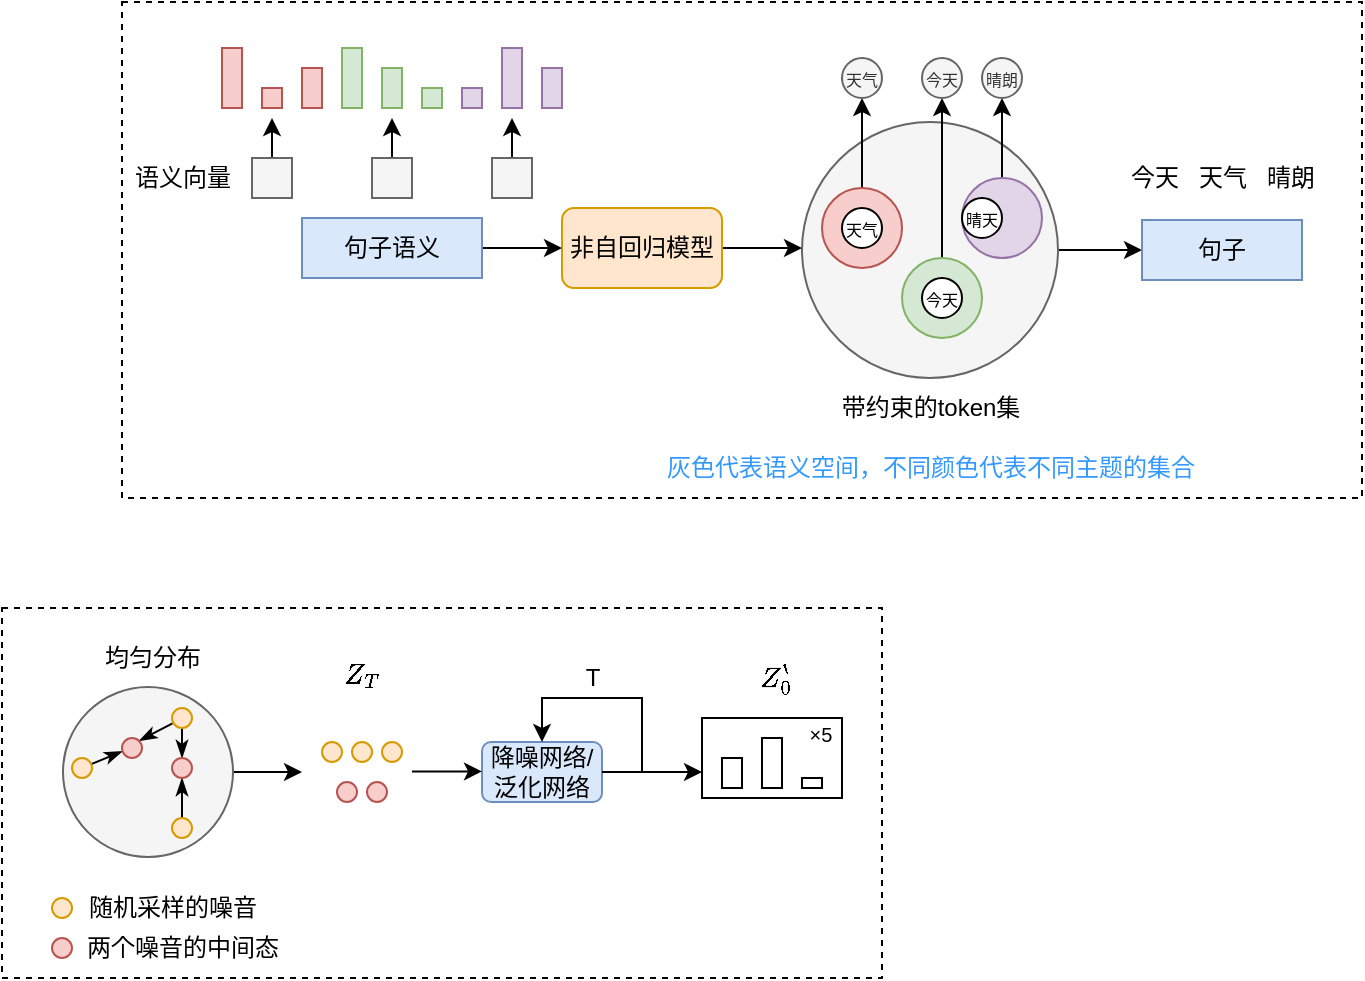 <mxfile version="22.1.11" type="github">
  <diagram id="4fPpH7xEawf0aa1dmbMA" name="第 1 页">
    <mxGraphModel dx="1636" dy="459" grid="1" gridSize="10" guides="1" tooltips="1" connect="1" arrows="1" fold="1" page="1" pageScale="1" pageWidth="827" pageHeight="1169" math="1" shadow="0">
      <root>
        <mxCell id="0" />
        <mxCell id="1" parent="0" />
        <mxCell id="B4wExWWX4ZR2XhvDZzct-127" value="" style="rounded=0;whiteSpace=wrap;html=1;dashed=1;" vertex="1" parent="1">
          <mxGeometry x="-760" y="615" width="440" height="185" as="geometry" />
        </mxCell>
        <mxCell id="B4wExWWX4ZR2XhvDZzct-125" value="" style="rounded=0;whiteSpace=wrap;html=1;" vertex="1" parent="1">
          <mxGeometry x="-410" y="670" width="70" height="40" as="geometry" />
        </mxCell>
        <mxCell id="B4wExWWX4ZR2XhvDZzct-76" value="" style="rounded=0;whiteSpace=wrap;html=1;dashed=1;" vertex="1" parent="1">
          <mxGeometry x="-700" y="312" width="620" height="248" as="geometry" />
        </mxCell>
        <mxCell id="B4wExWWX4ZR2XhvDZzct-48" style="edgeStyle=orthogonalEdgeStyle;rounded=0;orthogonalLoop=1;jettySize=auto;html=1;entryX=0;entryY=0.5;entryDx=0;entryDy=0;" edge="1" parent="1" source="B4wExWWX4ZR2XhvDZzct-20" target="B4wExWWX4ZR2XhvDZzct-26">
          <mxGeometry relative="1" as="geometry" />
        </mxCell>
        <mxCell id="B4wExWWX4ZR2XhvDZzct-20" value="" style="ellipse;whiteSpace=wrap;html=1;aspect=fixed;fillColor=#f5f5f5;fontColor=#333333;strokeColor=#666666;" vertex="1" parent="1">
          <mxGeometry x="-360" y="372" width="128" height="128" as="geometry" />
        </mxCell>
        <mxCell id="B4wExWWX4ZR2XhvDZzct-49" style="edgeStyle=orthogonalEdgeStyle;rounded=0;orthogonalLoop=1;jettySize=auto;html=1;entryX=0.5;entryY=1;entryDx=0;entryDy=0;" edge="1" parent="1" source="B4wExWWX4ZR2XhvDZzct-46" target="B4wExWWX4ZR2XhvDZzct-51">
          <mxGeometry relative="1" as="geometry">
            <mxPoint x="-280" y="360" as="targetPoint" />
          </mxGeometry>
        </mxCell>
        <mxCell id="B4wExWWX4ZR2XhvDZzct-46" value="" style="ellipse;whiteSpace=wrap;html=1;aspect=fixed;fillColor=#e1d5e7;strokeColor=#9673a6;" vertex="1" parent="1">
          <mxGeometry x="-280" y="400" width="40" height="40" as="geometry" />
        </mxCell>
        <mxCell id="B4wExWWX4ZR2XhvDZzct-52" style="edgeStyle=orthogonalEdgeStyle;rounded=0;orthogonalLoop=1;jettySize=auto;html=1;" edge="1" parent="1" source="B4wExWWX4ZR2XhvDZzct-45">
          <mxGeometry relative="1" as="geometry">
            <mxPoint x="-290" y="360" as="targetPoint" />
          </mxGeometry>
        </mxCell>
        <mxCell id="B4wExWWX4ZR2XhvDZzct-45" value="" style="ellipse;whiteSpace=wrap;html=1;aspect=fixed;fillColor=#d5e8d4;strokeColor=#82b366;" vertex="1" parent="1">
          <mxGeometry x="-310" y="440" width="40" height="40" as="geometry" />
        </mxCell>
        <mxCell id="B4wExWWX4ZR2XhvDZzct-53" style="edgeStyle=orthogonalEdgeStyle;rounded=0;orthogonalLoop=1;jettySize=auto;html=1;" edge="1" parent="1" source="B4wExWWX4ZR2XhvDZzct-44">
          <mxGeometry relative="1" as="geometry">
            <mxPoint x="-330" y="360" as="targetPoint" />
          </mxGeometry>
        </mxCell>
        <mxCell id="B4wExWWX4ZR2XhvDZzct-44" value="" style="ellipse;whiteSpace=wrap;html=1;aspect=fixed;fillColor=#f8cecc;strokeColor=#b85450;" vertex="1" parent="1">
          <mxGeometry x="-350" y="405" width="40" height="40" as="geometry" />
        </mxCell>
        <mxCell id="B4wExWWX4ZR2XhvDZzct-34" style="edgeStyle=orthogonalEdgeStyle;rounded=0;orthogonalLoop=1;jettySize=auto;html=1;" edge="1" parent="1" source="B4wExWWX4ZR2XhvDZzct-19">
          <mxGeometry relative="1" as="geometry">
            <mxPoint x="-360" y="435" as="targetPoint" />
          </mxGeometry>
        </mxCell>
        <mxCell id="B4wExWWX4ZR2XhvDZzct-19" value="非自回归模型" style="rounded=1;whiteSpace=wrap;html=1;fillColor=#ffe6cc;strokeColor=#d79b00;" vertex="1" parent="1">
          <mxGeometry x="-480" y="415" width="80" height="40" as="geometry" />
        </mxCell>
        <mxCell id="B4wExWWX4ZR2XhvDZzct-22" style="edgeStyle=orthogonalEdgeStyle;rounded=0;orthogonalLoop=1;jettySize=auto;html=1;entryX=0;entryY=0.5;entryDx=0;entryDy=0;" edge="1" parent="1" source="B4wExWWX4ZR2XhvDZzct-21" target="B4wExWWX4ZR2XhvDZzct-19">
          <mxGeometry relative="1" as="geometry" />
        </mxCell>
        <mxCell id="B4wExWWX4ZR2XhvDZzct-21" value="句子语义" style="rounded=0;whiteSpace=wrap;html=1;fillColor=#dae8fc;strokeColor=#6c8ebf;" vertex="1" parent="1">
          <mxGeometry x="-610" y="420" width="90" height="30" as="geometry" />
        </mxCell>
        <mxCell id="B4wExWWX4ZR2XhvDZzct-26" value="句子" style="rounded=0;whiteSpace=wrap;html=1;fillColor=#dae8fc;strokeColor=#6c8ebf;" vertex="1" parent="1">
          <mxGeometry x="-190" y="421" width="80" height="30" as="geometry" />
        </mxCell>
        <mxCell id="B4wExWWX4ZR2XhvDZzct-33" value="今天&amp;nbsp; &amp;nbsp;天气&amp;nbsp; &amp;nbsp;晴朗" style="text;html=1;align=center;verticalAlign=middle;resizable=0;points=[];autosize=1;strokeColor=none;fillColor=none;" vertex="1" parent="1">
          <mxGeometry x="-210" y="385" width="120" height="30" as="geometry" />
        </mxCell>
        <mxCell id="B4wExWWX4ZR2XhvDZzct-38" value="&lt;font style=&quot;font-size: 8px;&quot;&gt;今天&lt;/font&gt;" style="ellipse;whiteSpace=wrap;html=1;aspect=fixed;" vertex="1" parent="1">
          <mxGeometry x="-300" y="450" width="20" height="20" as="geometry" />
        </mxCell>
        <mxCell id="B4wExWWX4ZR2XhvDZzct-40" value="&lt;font style=&quot;font-size: 8px;&quot;&gt;天气&lt;/font&gt;" style="ellipse;whiteSpace=wrap;html=1;aspect=fixed;" vertex="1" parent="1">
          <mxGeometry x="-340" y="415" width="20" height="20" as="geometry" />
        </mxCell>
        <mxCell id="B4wExWWX4ZR2XhvDZzct-43" value="&lt;font style=&quot;font-size: 8px;&quot;&gt;晴天&lt;/font&gt;" style="ellipse;whiteSpace=wrap;html=1;aspect=fixed;" vertex="1" parent="1">
          <mxGeometry x="-280" y="410" width="20" height="20" as="geometry" />
        </mxCell>
        <mxCell id="B4wExWWX4ZR2XhvDZzct-51" value="&lt;font style=&quot;font-size: 8px;&quot;&gt;晴朗&lt;/font&gt;" style="ellipse;whiteSpace=wrap;html=1;aspect=fixed;fillColor=#f5f5f5;fontColor=#333333;strokeColor=#666666;" vertex="1" parent="1">
          <mxGeometry x="-270" y="340" width="20" height="20" as="geometry" />
        </mxCell>
        <mxCell id="B4wExWWX4ZR2XhvDZzct-54" value="&lt;font style=&quot;font-size: 8px;&quot;&gt;今天&lt;/font&gt;" style="ellipse;whiteSpace=wrap;html=1;aspect=fixed;fillColor=#f5f5f5;strokeColor=#666666;fontColor=#333333;" vertex="1" parent="1">
          <mxGeometry x="-300" y="340" width="20" height="20" as="geometry" />
        </mxCell>
        <mxCell id="B4wExWWX4ZR2XhvDZzct-55" value="&lt;font style=&quot;font-size: 8px;&quot;&gt;天气&lt;/font&gt;" style="ellipse;whiteSpace=wrap;html=1;aspect=fixed;fillColor=#f5f5f5;strokeColor=#666666;fontColor=#333333;" vertex="1" parent="1">
          <mxGeometry x="-340" y="340" width="20" height="20" as="geometry" />
        </mxCell>
        <mxCell id="B4wExWWX4ZR2XhvDZzct-56" value="带约束的token集" style="text;html=1;align=center;verticalAlign=middle;resizable=0;points=[];autosize=1;strokeColor=none;fillColor=none;" vertex="1" parent="1">
          <mxGeometry x="-351" y="500" width="110" height="30" as="geometry" />
        </mxCell>
        <mxCell id="B4wExWWX4ZR2XhvDZzct-58" value="&lt;font color=&quot;#3399ff&quot;&gt;灰色代表语义空间，不同颜色代表不同主题的集合&lt;/font&gt;" style="text;html=1;align=center;verticalAlign=middle;resizable=0;points=[];autosize=1;strokeColor=none;fillColor=none;" vertex="1" parent="1">
          <mxGeometry x="-441" y="530" width="290" height="30" as="geometry" />
        </mxCell>
        <mxCell id="B4wExWWX4ZR2XhvDZzct-75" style="edgeStyle=orthogonalEdgeStyle;rounded=0;orthogonalLoop=1;jettySize=auto;html=1;" edge="1" parent="1" source="B4wExWWX4ZR2XhvDZzct-59">
          <mxGeometry relative="1" as="geometry">
            <mxPoint x="-625" y="370" as="targetPoint" />
          </mxGeometry>
        </mxCell>
        <mxCell id="B4wExWWX4ZR2XhvDZzct-59" value="" style="rounded=0;whiteSpace=wrap;html=1;fillColor=#f5f5f5;fontColor=#333333;strokeColor=#666666;" vertex="1" parent="1">
          <mxGeometry x="-635" y="390" width="20" height="20" as="geometry" />
        </mxCell>
        <mxCell id="B4wExWWX4ZR2XhvDZzct-64" style="edgeStyle=orthogonalEdgeStyle;rounded=0;orthogonalLoop=1;jettySize=auto;html=1;" edge="1" parent="1" source="B4wExWWX4ZR2XhvDZzct-60">
          <mxGeometry relative="1" as="geometry">
            <mxPoint x="-565" y="370" as="targetPoint" />
          </mxGeometry>
        </mxCell>
        <mxCell id="B4wExWWX4ZR2XhvDZzct-60" value="" style="rounded=0;whiteSpace=wrap;html=1;fillColor=#f5f5f5;fontColor=#333333;strokeColor=#666666;" vertex="1" parent="1">
          <mxGeometry x="-575" y="390" width="20" height="20" as="geometry" />
        </mxCell>
        <mxCell id="B4wExWWX4ZR2XhvDZzct-65" style="edgeStyle=orthogonalEdgeStyle;rounded=0;orthogonalLoop=1;jettySize=auto;html=1;" edge="1" parent="1" source="B4wExWWX4ZR2XhvDZzct-61">
          <mxGeometry relative="1" as="geometry">
            <mxPoint x="-505" y="370" as="targetPoint" />
          </mxGeometry>
        </mxCell>
        <mxCell id="B4wExWWX4ZR2XhvDZzct-61" value="" style="rounded=0;whiteSpace=wrap;html=1;fillColor=#f5f5f5;fontColor=#333333;strokeColor=#666666;" vertex="1" parent="1">
          <mxGeometry x="-515" y="390" width="20" height="20" as="geometry" />
        </mxCell>
        <mxCell id="B4wExWWX4ZR2XhvDZzct-62" value="语义向量" style="text;html=1;align=center;verticalAlign=middle;resizable=0;points=[];autosize=1;strokeColor=none;fillColor=none;" vertex="1" parent="1">
          <mxGeometry x="-705" y="385" width="70" height="30" as="geometry" />
        </mxCell>
        <mxCell id="B4wExWWX4ZR2XhvDZzct-66" value="" style="rounded=0;whiteSpace=wrap;html=1;fillColor=#f8cecc;strokeColor=#b85450;" vertex="1" parent="1">
          <mxGeometry x="-650" y="335" width="10" height="30" as="geometry" />
        </mxCell>
        <mxCell id="B4wExWWX4ZR2XhvDZzct-67" value="" style="rounded=0;whiteSpace=wrap;html=1;fillColor=#f8cecc;strokeColor=#b85450;" vertex="1" parent="1">
          <mxGeometry x="-630" y="355" width="10" height="10" as="geometry" />
        </mxCell>
        <mxCell id="B4wExWWX4ZR2XhvDZzct-68" value="" style="rounded=0;whiteSpace=wrap;html=1;fillColor=#f8cecc;strokeColor=#b85450;" vertex="1" parent="1">
          <mxGeometry x="-610" y="345" width="10" height="20" as="geometry" />
        </mxCell>
        <mxCell id="B4wExWWX4ZR2XhvDZzct-69" value="" style="rounded=0;whiteSpace=wrap;html=1;fillColor=#d5e8d4;strokeColor=#82b366;" vertex="1" parent="1">
          <mxGeometry x="-590" y="335" width="10" height="30" as="geometry" />
        </mxCell>
        <mxCell id="B4wExWWX4ZR2XhvDZzct-70" value="" style="rounded=0;whiteSpace=wrap;html=1;fillColor=#d5e8d4;strokeColor=#82b366;" vertex="1" parent="1">
          <mxGeometry x="-570" y="345" width="10" height="20" as="geometry" />
        </mxCell>
        <mxCell id="B4wExWWX4ZR2XhvDZzct-71" value="" style="rounded=0;whiteSpace=wrap;html=1;fillColor=#d5e8d4;strokeColor=#82b366;" vertex="1" parent="1">
          <mxGeometry x="-550" y="355" width="10" height="10" as="geometry" />
        </mxCell>
        <mxCell id="B4wExWWX4ZR2XhvDZzct-72" value="" style="rounded=0;whiteSpace=wrap;html=1;fillColor=#e1d5e7;strokeColor=#9673a6;" vertex="1" parent="1">
          <mxGeometry x="-530" y="355" width="10" height="10" as="geometry" />
        </mxCell>
        <mxCell id="B4wExWWX4ZR2XhvDZzct-73" value="" style="rounded=0;whiteSpace=wrap;html=1;fillColor=#e1d5e7;strokeColor=#9673a6;" vertex="1" parent="1">
          <mxGeometry x="-510" y="335" width="10" height="30" as="geometry" />
        </mxCell>
        <mxCell id="B4wExWWX4ZR2XhvDZzct-74" value="" style="rounded=0;whiteSpace=wrap;html=1;fillColor=#e1d5e7;strokeColor=#9673a6;" vertex="1" parent="1">
          <mxGeometry x="-490" y="345" width="10" height="20" as="geometry" />
        </mxCell>
        <mxCell id="B4wExWWX4ZR2XhvDZzct-122" style="edgeStyle=orthogonalEdgeStyle;rounded=0;orthogonalLoop=1;jettySize=auto;html=1;" edge="1" parent="1" source="B4wExWWX4ZR2XhvDZzct-78">
          <mxGeometry relative="1" as="geometry">
            <mxPoint x="-410" y="697" as="targetPoint" />
          </mxGeometry>
        </mxCell>
        <mxCell id="B4wExWWX4ZR2XhvDZzct-78" value="降噪网络/泛化网络" style="rounded=1;whiteSpace=wrap;html=1;fillColor=#dae8fc;strokeColor=#6c8ebf;" vertex="1" parent="1">
          <mxGeometry x="-520" y="682" width="60" height="30" as="geometry" />
        </mxCell>
        <mxCell id="B4wExWWX4ZR2XhvDZzct-110" style="edgeStyle=orthogonalEdgeStyle;rounded=0;orthogonalLoop=1;jettySize=auto;html=1;" edge="1" parent="1" source="B4wExWWX4ZR2XhvDZzct-79">
          <mxGeometry relative="1" as="geometry">
            <mxPoint x="-610" y="697" as="targetPoint" />
          </mxGeometry>
        </mxCell>
        <mxCell id="B4wExWWX4ZR2XhvDZzct-79" value="" style="ellipse;whiteSpace=wrap;html=1;aspect=fixed;fillColor=#f5f5f5;fontColor=#333333;strokeColor=#666666;" vertex="1" parent="1">
          <mxGeometry x="-729.5" y="654.5" width="85" height="85" as="geometry" />
        </mxCell>
        <mxCell id="B4wExWWX4ZR2XhvDZzct-80" value="均匀分布" style="text;html=1;align=center;verticalAlign=middle;resizable=0;points=[];autosize=1;strokeColor=none;fillColor=none;" vertex="1" parent="1">
          <mxGeometry x="-720" y="624.5" width="70" height="30" as="geometry" />
        </mxCell>
        <mxCell id="B4wExWWX4ZR2XhvDZzct-106" style="rounded=0;orthogonalLoop=1;jettySize=auto;html=1;exitX=0.026;exitY=0.763;exitDx=0;exitDy=0;entryX=1;entryY=0;entryDx=0;entryDy=0;endArrow=classicThin;endFill=1;exitPerimeter=0;" edge="1" parent="1" source="B4wExWWX4ZR2XhvDZzct-83" target="B4wExWWX4ZR2XhvDZzct-81">
          <mxGeometry relative="1" as="geometry" />
        </mxCell>
        <mxCell id="B4wExWWX4ZR2XhvDZzct-108" style="rounded=0;orthogonalLoop=1;jettySize=auto;html=1;entryX=0.5;entryY=0;entryDx=0;entryDy=0;endArrow=classicThin;endFill=1;" edge="1" parent="1" source="B4wExWWX4ZR2XhvDZzct-83" target="B4wExWWX4ZR2XhvDZzct-82">
          <mxGeometry relative="1" as="geometry" />
        </mxCell>
        <mxCell id="B4wExWWX4ZR2XhvDZzct-83" value="" style="ellipse;whiteSpace=wrap;html=1;aspect=fixed;fillColor=#ffe6cc;strokeColor=#d79b00;" vertex="1" parent="1">
          <mxGeometry x="-675" y="665" width="10" height="10" as="geometry" />
        </mxCell>
        <mxCell id="B4wExWWX4ZR2XhvDZzct-107" style="edgeStyle=orthogonalEdgeStyle;rounded=0;orthogonalLoop=1;jettySize=auto;html=1;exitX=0.5;exitY=0;exitDx=0;exitDy=0;entryX=0.5;entryY=1;entryDx=0;entryDy=0;endArrow=classicThin;endFill=1;" edge="1" parent="1" source="B4wExWWX4ZR2XhvDZzct-84" target="B4wExWWX4ZR2XhvDZzct-82">
          <mxGeometry relative="1" as="geometry" />
        </mxCell>
        <mxCell id="B4wExWWX4ZR2XhvDZzct-84" value="" style="ellipse;whiteSpace=wrap;html=1;aspect=fixed;fillColor=#ffe6cc;strokeColor=#d79b00;" vertex="1" parent="1">
          <mxGeometry x="-675" y="720" width="10" height="10" as="geometry" />
        </mxCell>
        <mxCell id="B4wExWWX4ZR2XhvDZzct-105" style="rounded=0;orthogonalLoop=1;jettySize=auto;html=1;exitX=0.958;exitY=0.309;exitDx=0;exitDy=0;entryX=0.024;entryY=0.663;entryDx=0;entryDy=0;endArrow=classicThin;endFill=1;exitPerimeter=0;entryPerimeter=0;" edge="1" parent="1" source="B4wExWWX4ZR2XhvDZzct-85" target="B4wExWWX4ZR2XhvDZzct-81">
          <mxGeometry relative="1" as="geometry" />
        </mxCell>
        <mxCell id="B4wExWWX4ZR2XhvDZzct-85" value="" style="ellipse;whiteSpace=wrap;html=1;aspect=fixed;fillColor=#ffe6cc;strokeColor=#d79b00;" vertex="1" parent="1">
          <mxGeometry x="-725" y="690" width="10" height="10" as="geometry" />
        </mxCell>
        <mxCell id="B4wExWWX4ZR2XhvDZzct-94" value="" style="ellipse;whiteSpace=wrap;html=1;aspect=fixed;fillColor=#f8cecc;strokeColor=#b85450;" vertex="1" parent="1">
          <mxGeometry x="-577.5" y="702" width="10" height="10" as="geometry" />
        </mxCell>
        <mxCell id="B4wExWWX4ZR2XhvDZzct-95" value="" style="ellipse;whiteSpace=wrap;html=1;aspect=fixed;fillColor=#f8cecc;strokeColor=#b85450;" vertex="1" parent="1">
          <mxGeometry x="-592.5" y="702" width="10" height="10" as="geometry" />
        </mxCell>
        <mxCell id="B4wExWWX4ZR2XhvDZzct-96" value="" style="ellipse;whiteSpace=wrap;html=1;aspect=fixed;fillColor=#ffe6cc;strokeColor=#d79b00;" vertex="1" parent="1">
          <mxGeometry x="-600" y="682" width="10" height="10" as="geometry" />
        </mxCell>
        <mxCell id="B4wExWWX4ZR2XhvDZzct-97" value="" style="ellipse;whiteSpace=wrap;html=1;aspect=fixed;fillColor=#ffe6cc;strokeColor=#d79b00;" vertex="1" parent="1">
          <mxGeometry x="-585" y="682" width="10" height="10" as="geometry" />
        </mxCell>
        <mxCell id="B4wExWWX4ZR2XhvDZzct-98" value="" style="ellipse;whiteSpace=wrap;html=1;aspect=fixed;fillColor=#ffe6cc;strokeColor=#d79b00;" vertex="1" parent="1">
          <mxGeometry x="-570" y="682" width="10" height="10" as="geometry" />
        </mxCell>
        <mxCell id="B4wExWWX4ZR2XhvDZzct-82" value="" style="ellipse;whiteSpace=wrap;html=1;aspect=fixed;fillColor=#f8cecc;strokeColor=#b85450;" vertex="1" parent="1">
          <mxGeometry x="-675" y="690" width="10" height="10" as="geometry" />
        </mxCell>
        <mxCell id="B4wExWWX4ZR2XhvDZzct-81" value="" style="ellipse;whiteSpace=wrap;html=1;aspect=fixed;fillColor=#f8cecc;strokeColor=#b85450;" vertex="1" parent="1">
          <mxGeometry x="-700" y="680" width="10" height="10" as="geometry" />
        </mxCell>
        <mxCell id="B4wExWWX4ZR2XhvDZzct-111" style="edgeStyle=orthogonalEdgeStyle;rounded=0;orthogonalLoop=1;jettySize=auto;html=1;" edge="1" parent="1">
          <mxGeometry relative="1" as="geometry">
            <mxPoint x="-520" y="696.71" as="targetPoint" />
            <mxPoint x="-555" y="696.71" as="sourcePoint" />
          </mxGeometry>
        </mxCell>
        <mxCell id="B4wExWWX4ZR2XhvDZzct-112" style="edgeStyle=orthogonalEdgeStyle;rounded=0;orthogonalLoop=1;jettySize=auto;html=1;exitX=1;exitY=0.5;exitDx=0;exitDy=0;entryX=0.5;entryY=0;entryDx=0;entryDy=0;" edge="1" parent="1" source="B4wExWWX4ZR2XhvDZzct-78" target="B4wExWWX4ZR2XhvDZzct-78">
          <mxGeometry relative="1" as="geometry">
            <Array as="points">
              <mxPoint x="-440" y="697" />
              <mxPoint x="-440" y="660" />
              <mxPoint x="-490" y="660" />
            </Array>
          </mxGeometry>
        </mxCell>
        <mxCell id="B4wExWWX4ZR2XhvDZzct-113" value="T" style="text;html=1;align=center;verticalAlign=middle;resizable=0;points=[];autosize=1;strokeColor=none;fillColor=none;" vertex="1" parent="1">
          <mxGeometry x="-480" y="635" width="30" height="30" as="geometry" />
        </mxCell>
        <mxCell id="B4wExWWX4ZR2XhvDZzct-114" value="" style="ellipse;whiteSpace=wrap;html=1;aspect=fixed;fillColor=#ffe6cc;strokeColor=#d79b00;" vertex="1" parent="1">
          <mxGeometry x="-735" y="760" width="10" height="10" as="geometry" />
        </mxCell>
        <mxCell id="B4wExWWX4ZR2XhvDZzct-115" value="随机采样的噪音" style="text;html=1;align=center;verticalAlign=middle;resizable=0;points=[];autosize=1;strokeColor=none;fillColor=none;" vertex="1" parent="1">
          <mxGeometry x="-730" y="750" width="110" height="30" as="geometry" />
        </mxCell>
        <mxCell id="B4wExWWX4ZR2XhvDZzct-116" value="" style="ellipse;whiteSpace=wrap;html=1;aspect=fixed;fillColor=#f8cecc;strokeColor=#b85450;" vertex="1" parent="1">
          <mxGeometry x="-735" y="780" width="10" height="10" as="geometry" />
        </mxCell>
        <mxCell id="B4wExWWX4ZR2XhvDZzct-117" value="两个噪音的中间态" style="text;html=1;align=center;verticalAlign=middle;resizable=0;points=[];autosize=1;strokeColor=none;fillColor=none;" vertex="1" parent="1">
          <mxGeometry x="-730" y="770" width="120" height="30" as="geometry" />
        </mxCell>
        <mxCell id="B4wExWWX4ZR2XhvDZzct-119" value="" style="rounded=0;whiteSpace=wrap;html=1;" vertex="1" parent="1">
          <mxGeometry x="-400" y="690" width="10" height="15" as="geometry" />
        </mxCell>
        <mxCell id="B4wExWWX4ZR2XhvDZzct-120" value="" style="rounded=0;whiteSpace=wrap;html=1;" vertex="1" parent="1">
          <mxGeometry x="-380" y="680" width="10" height="25" as="geometry" />
        </mxCell>
        <mxCell id="B4wExWWX4ZR2XhvDZzct-121" value="" style="rounded=0;whiteSpace=wrap;html=1;" vertex="1" parent="1">
          <mxGeometry x="-360" y="700" width="10" height="5" as="geometry" />
        </mxCell>
        <mxCell id="B4wExWWX4ZR2XhvDZzct-123" value="$$Z_0^`$$" style="text;html=1;align=center;verticalAlign=middle;resizable=0;points=[];autosize=1;strokeColor=none;fillColor=none;" vertex="1" parent="1">
          <mxGeometry x="-413" y="635" width="80" height="30" as="geometry" />
        </mxCell>
        <mxCell id="B4wExWWX4ZR2XhvDZzct-126" value="&lt;font style=&quot;font-size: 10px;&quot;&gt;×5&lt;/font&gt;" style="text;html=1;align=center;verticalAlign=middle;resizable=0;points=[];autosize=1;strokeColor=none;fillColor=none;" vertex="1" parent="1">
          <mxGeometry x="-366" y="663" width="30" height="30" as="geometry" />
        </mxCell>
        <mxCell id="B4wExWWX4ZR2XhvDZzct-128" value="$$Z_T$$" style="text;html=1;align=center;verticalAlign=middle;resizable=0;points=[];autosize=1;strokeColor=none;fillColor=none;" vertex="1" parent="1">
          <mxGeometry x="-615" y="633" width="70" height="30" as="geometry" />
        </mxCell>
      </root>
    </mxGraphModel>
  </diagram>
</mxfile>
